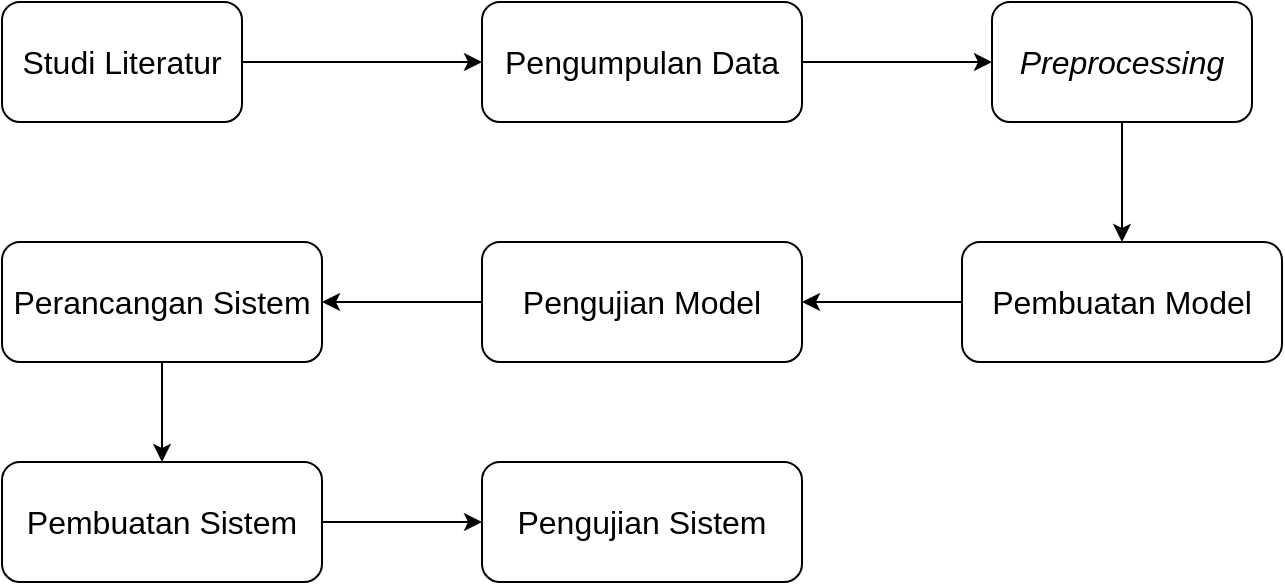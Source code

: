 <mxfile version="14.4.8" type="device"><diagram id="yhV4tyI2jVFqXfpKVCNq" name="Page-1"><mxGraphModel dx="2028" dy="668" grid="1" gridSize="10" guides="1" tooltips="1" connect="1" arrows="1" fold="1" page="1" pageScale="1" pageWidth="850" pageHeight="1100" math="0" shadow="0"><root><mxCell id="0"/><mxCell id="1" parent="0"/><mxCell id="1-W4aRxc-wwndnhxxMhc-1" value="&lt;font style=&quot;font-size: 16px&quot;&gt;Studi Literatur&lt;/font&gt;" style="rounded=1;whiteSpace=wrap;html=1;" vertex="1" parent="1"><mxGeometry x="-40" y="70" width="120" height="60" as="geometry"/></mxCell><mxCell id="1-W4aRxc-wwndnhxxMhc-2" value="&lt;font style=&quot;font-size: 16px&quot;&gt;Pengumpulan Data&lt;/font&gt;" style="rounded=1;whiteSpace=wrap;html=1;" vertex="1" parent="1"><mxGeometry x="200" y="70" width="160" height="60" as="geometry"/></mxCell><mxCell id="1-W4aRxc-wwndnhxxMhc-3" value="&lt;font style=&quot;font-size: 16px&quot;&gt;&lt;i&gt;Preprocessing&lt;/i&gt;&lt;br&gt;&lt;/font&gt;" style="rounded=1;whiteSpace=wrap;html=1;" vertex="1" parent="1"><mxGeometry x="455" y="70" width="130" height="60" as="geometry"/></mxCell><mxCell id="1-W4aRxc-wwndnhxxMhc-4" value="&lt;font style=&quot;font-size: 16px&quot;&gt;Pembuatan Model&lt;br&gt;&lt;/font&gt;" style="rounded=1;whiteSpace=wrap;html=1;" vertex="1" parent="1"><mxGeometry x="440" y="190" width="160" height="60" as="geometry"/></mxCell><mxCell id="1-W4aRxc-wwndnhxxMhc-5" value="&lt;font style=&quot;font-size: 16px&quot;&gt;Pengujian Model&lt;br&gt;&lt;/font&gt;" style="rounded=1;whiteSpace=wrap;html=1;" vertex="1" parent="1"><mxGeometry x="200" y="190" width="160" height="60" as="geometry"/></mxCell><mxCell id="1-W4aRxc-wwndnhxxMhc-6" value="&lt;font style=&quot;font-size: 16px&quot;&gt;Perancangan Sistem&lt;br&gt;&lt;/font&gt;" style="rounded=1;whiteSpace=wrap;html=1;" vertex="1" parent="1"><mxGeometry x="-40" y="190" width="160" height="60" as="geometry"/></mxCell><mxCell id="1-W4aRxc-wwndnhxxMhc-7" value="&lt;font style=&quot;font-size: 16px&quot;&gt;Pembuatan Sistem&lt;br&gt;&lt;/font&gt;" style="rounded=1;whiteSpace=wrap;html=1;" vertex="1" parent="1"><mxGeometry x="-40" y="300" width="160" height="60" as="geometry"/></mxCell><mxCell id="1-W4aRxc-wwndnhxxMhc-8" value="&lt;font style=&quot;font-size: 16px&quot;&gt;Pengujian Sistem&lt;br&gt;&lt;/font&gt;" style="rounded=1;whiteSpace=wrap;html=1;" vertex="1" parent="1"><mxGeometry x="200" y="300" width="160" height="60" as="geometry"/></mxCell><mxCell id="1-W4aRxc-wwndnhxxMhc-9" value="" style="endArrow=classic;html=1;exitX=1;exitY=0.5;exitDx=0;exitDy=0;entryX=0;entryY=0.5;entryDx=0;entryDy=0;" edge="1" parent="1" source="1-W4aRxc-wwndnhxxMhc-1" target="1-W4aRxc-wwndnhxxMhc-2"><mxGeometry width="50" height="50" relative="1" as="geometry"><mxPoint x="400" y="360" as="sourcePoint"/><mxPoint x="450" y="310" as="targetPoint"/></mxGeometry></mxCell><mxCell id="1-W4aRxc-wwndnhxxMhc-10" value="" style="endArrow=classic;html=1;exitX=1;exitY=0.5;exitDx=0;exitDy=0;entryX=0;entryY=0.5;entryDx=0;entryDy=0;" edge="1" parent="1" source="1-W4aRxc-wwndnhxxMhc-2" target="1-W4aRxc-wwndnhxxMhc-3"><mxGeometry width="50" height="50" relative="1" as="geometry"><mxPoint x="400" y="330" as="sourcePoint"/><mxPoint x="450" y="280" as="targetPoint"/></mxGeometry></mxCell><mxCell id="1-W4aRxc-wwndnhxxMhc-11" value="" style="endArrow=classic;html=1;exitX=0.5;exitY=1;exitDx=0;exitDy=0;entryX=0.5;entryY=0;entryDx=0;entryDy=0;" edge="1" parent="1" source="1-W4aRxc-wwndnhxxMhc-3" target="1-W4aRxc-wwndnhxxMhc-4"><mxGeometry width="50" height="50" relative="1" as="geometry"><mxPoint x="400" y="330" as="sourcePoint"/><mxPoint x="450" y="280" as="targetPoint"/></mxGeometry></mxCell><mxCell id="1-W4aRxc-wwndnhxxMhc-12" value="" style="endArrow=classic;html=1;exitX=0;exitY=0.5;exitDx=0;exitDy=0;entryX=1;entryY=0.5;entryDx=0;entryDy=0;" edge="1" parent="1" source="1-W4aRxc-wwndnhxxMhc-4" target="1-W4aRxc-wwndnhxxMhc-5"><mxGeometry width="50" height="50" relative="1" as="geometry"><mxPoint x="400" y="330" as="sourcePoint"/><mxPoint x="450" y="280" as="targetPoint"/></mxGeometry></mxCell><mxCell id="1-W4aRxc-wwndnhxxMhc-14" value="" style="endArrow=classic;html=1;exitX=0;exitY=0.5;exitDx=0;exitDy=0;entryX=1;entryY=0.5;entryDx=0;entryDy=0;" edge="1" parent="1" source="1-W4aRxc-wwndnhxxMhc-5" target="1-W4aRxc-wwndnhxxMhc-6"><mxGeometry width="50" height="50" relative="1" as="geometry"><mxPoint x="230" y="330" as="sourcePoint"/><mxPoint x="280" y="280" as="targetPoint"/></mxGeometry></mxCell><mxCell id="1-W4aRxc-wwndnhxxMhc-15" value="" style="endArrow=classic;html=1;exitX=0.5;exitY=1;exitDx=0;exitDy=0;entryX=0.5;entryY=0;entryDx=0;entryDy=0;" edge="1" parent="1" source="1-W4aRxc-wwndnhxxMhc-6" target="1-W4aRxc-wwndnhxxMhc-7"><mxGeometry width="50" height="50" relative="1" as="geometry"><mxPoint x="230" y="330" as="sourcePoint"/><mxPoint x="280" y="280" as="targetPoint"/></mxGeometry></mxCell><mxCell id="1-W4aRxc-wwndnhxxMhc-16" value="" style="endArrow=classic;html=1;exitX=1;exitY=0.5;exitDx=0;exitDy=0;entryX=0;entryY=0.5;entryDx=0;entryDy=0;" edge="1" parent="1" source="1-W4aRxc-wwndnhxxMhc-7" target="1-W4aRxc-wwndnhxxMhc-8"><mxGeometry width="50" height="50" relative="1" as="geometry"><mxPoint x="250" y="380" as="sourcePoint"/><mxPoint x="180" y="310" as="targetPoint"/></mxGeometry></mxCell></root></mxGraphModel></diagram></mxfile>